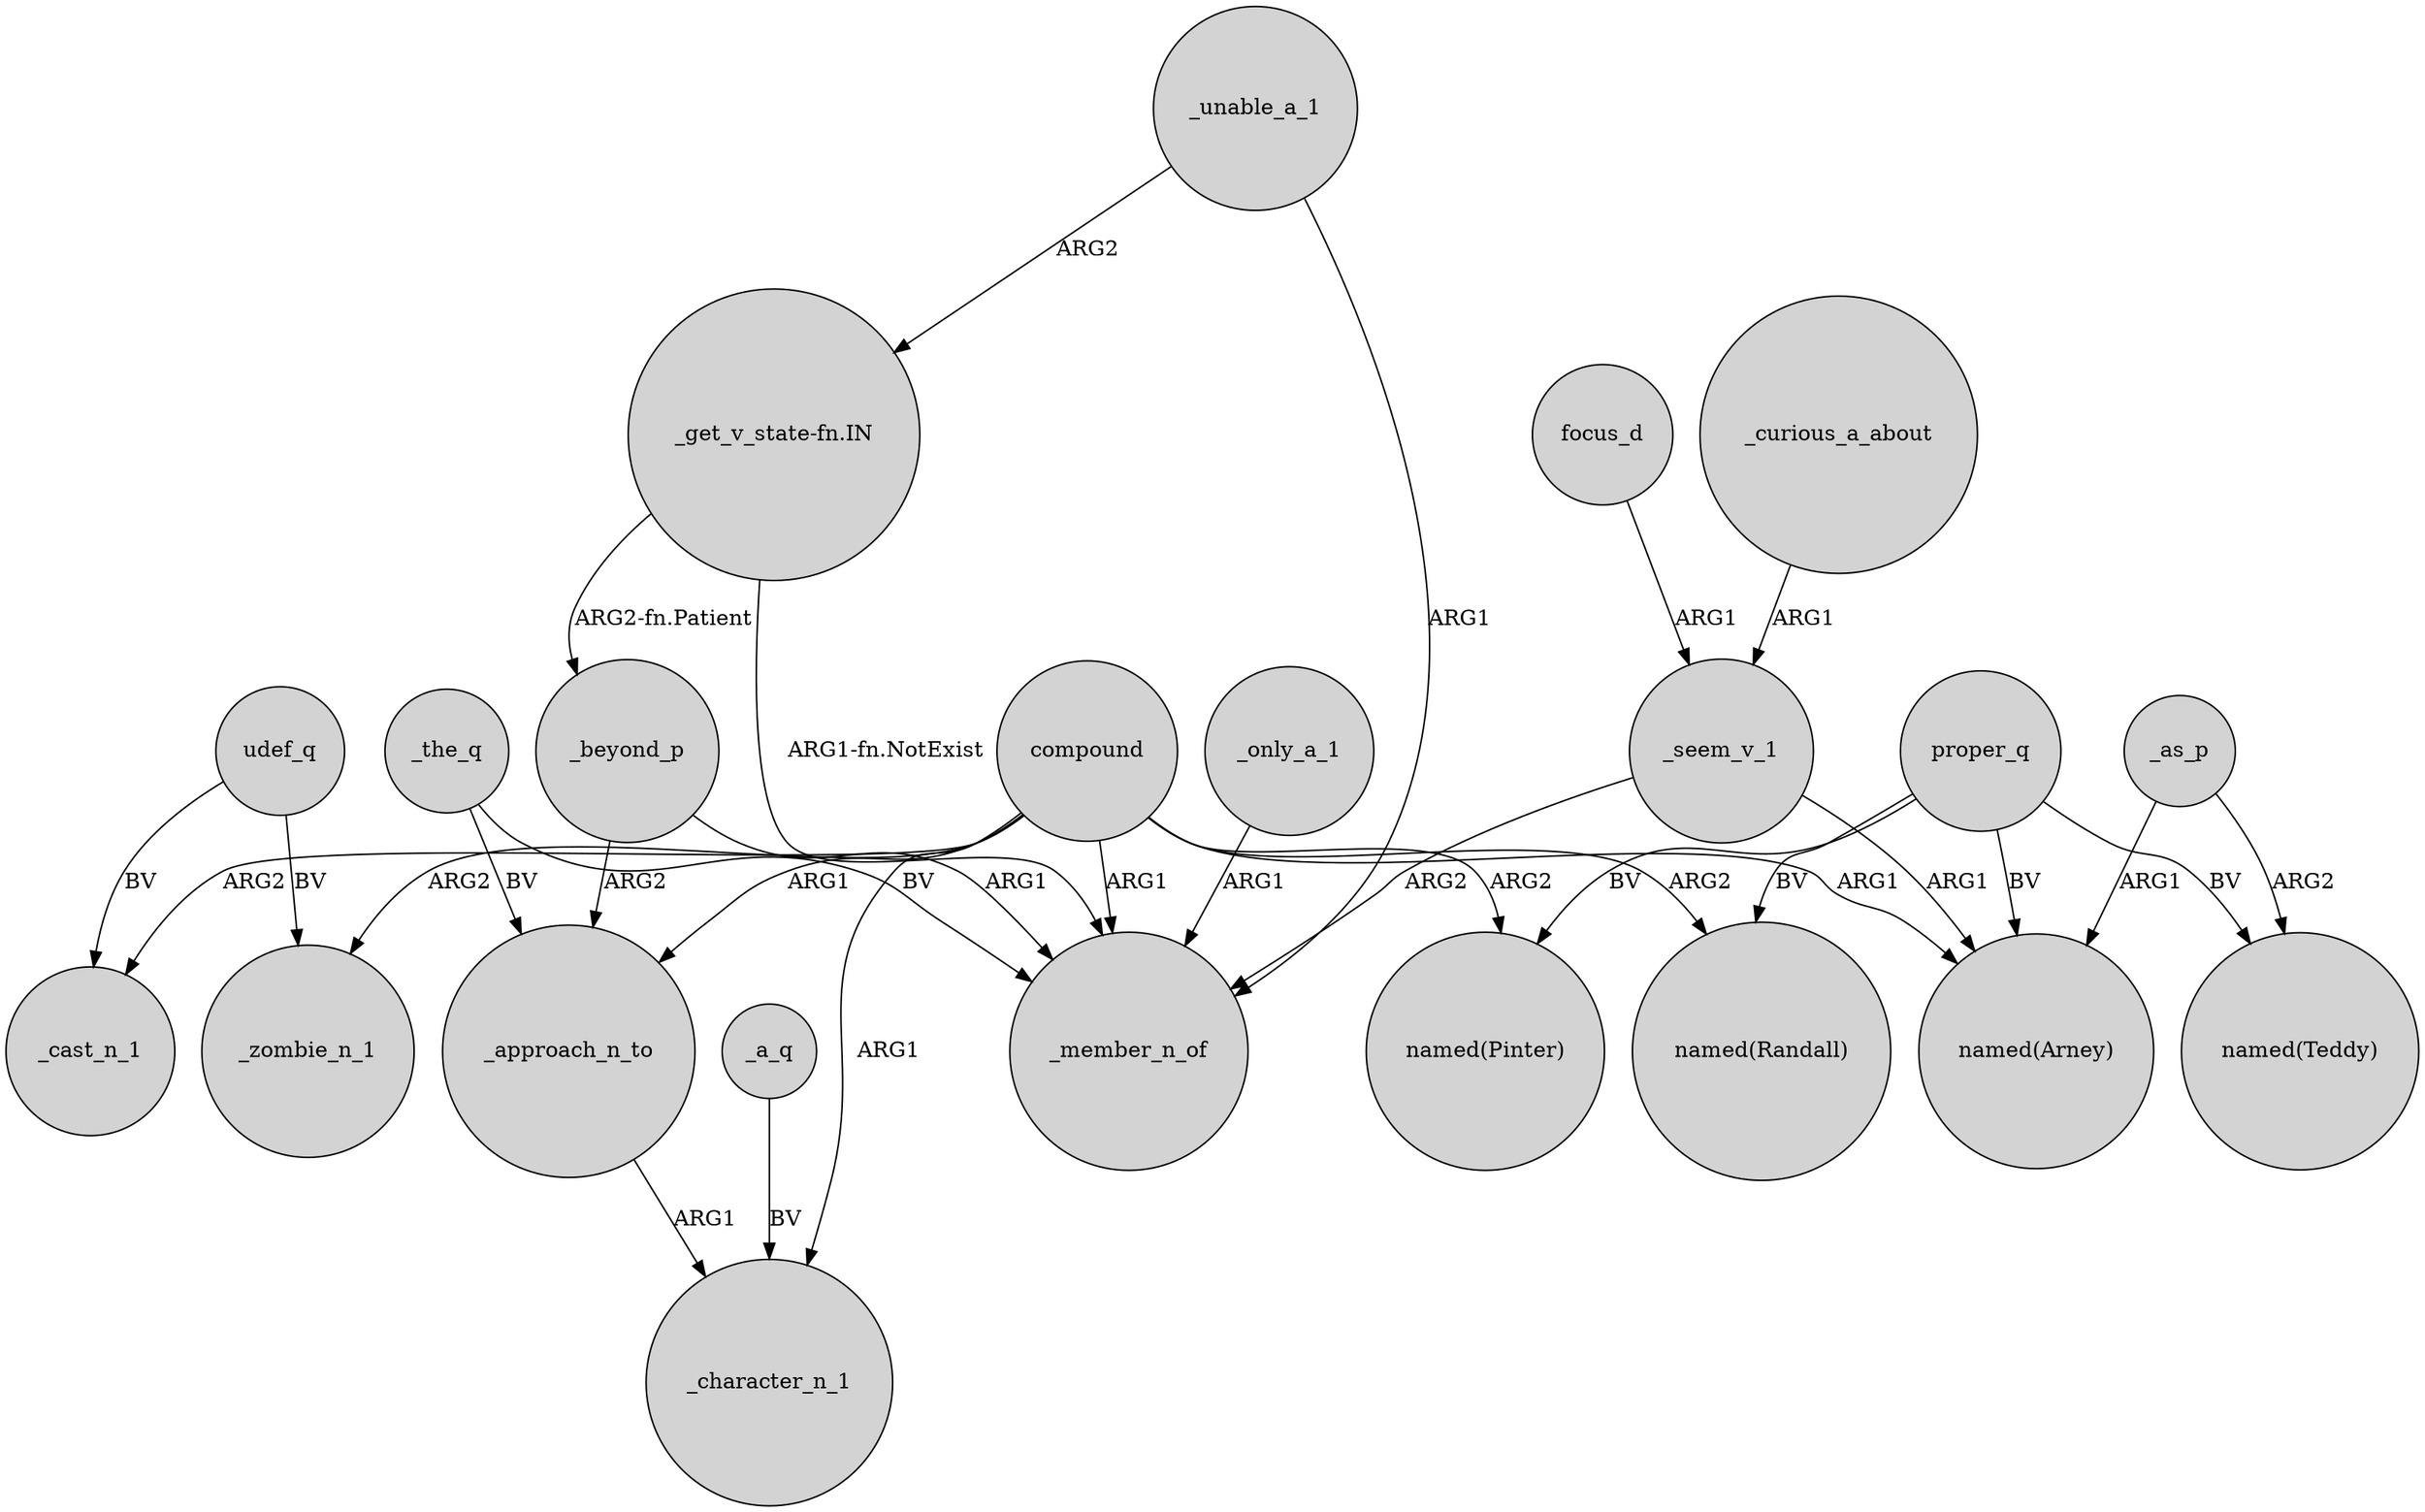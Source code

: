 digraph {
	node [shape=circle style=filled]
	udef_q -> _zombie_n_1 [label=BV]
	compound -> _character_n_1 [label=ARG1]
	"_get_v_state-fn.IN" -> _member_n_of [label="ARG1-fn.NotExist"]
	_the_q -> _member_n_of [label=BV]
	_seem_v_1 -> _member_n_of [label=ARG2]
	compound -> "named(Arney)" [label=ARG1]
	_beyond_p -> _member_n_of [label=ARG1]
	_as_p -> "named(Teddy)" [label=ARG2]
	compound -> _cast_n_1 [label=ARG2]
	compound -> "named(Randall)" [label=ARG2]
	"_get_v_state-fn.IN" -> _beyond_p [label="ARG2-fn.Patient"]
	proper_q -> "named(Teddy)" [label=BV]
	_the_q -> _approach_n_to [label=BV]
	_beyond_p -> _approach_n_to [label=ARG2]
	compound -> "named(Pinter)" [label=ARG2]
	compound -> _approach_n_to [label=ARG1]
	proper_q -> "named(Pinter)" [label=BV]
	compound -> _zombie_n_1 [label=ARG2]
	_only_a_1 -> _member_n_of [label=ARG1]
	udef_q -> _cast_n_1 [label=BV]
	_approach_n_to -> _character_n_1 [label=ARG1]
	_curious_a_about -> _seem_v_1 [label=ARG1]
	focus_d -> _seem_v_1 [label=ARG1]
	proper_q -> "named(Randall)" [label=BV]
	proper_q -> "named(Arney)" [label=BV]
	_unable_a_1 -> "_get_v_state-fn.IN" [label=ARG2]
	_unable_a_1 -> _member_n_of [label=ARG1]
	_seem_v_1 -> "named(Arney)" [label=ARG1]
	_a_q -> _character_n_1 [label=BV]
	_as_p -> "named(Arney)" [label=ARG1]
	compound -> _member_n_of [label=ARG1]
}
